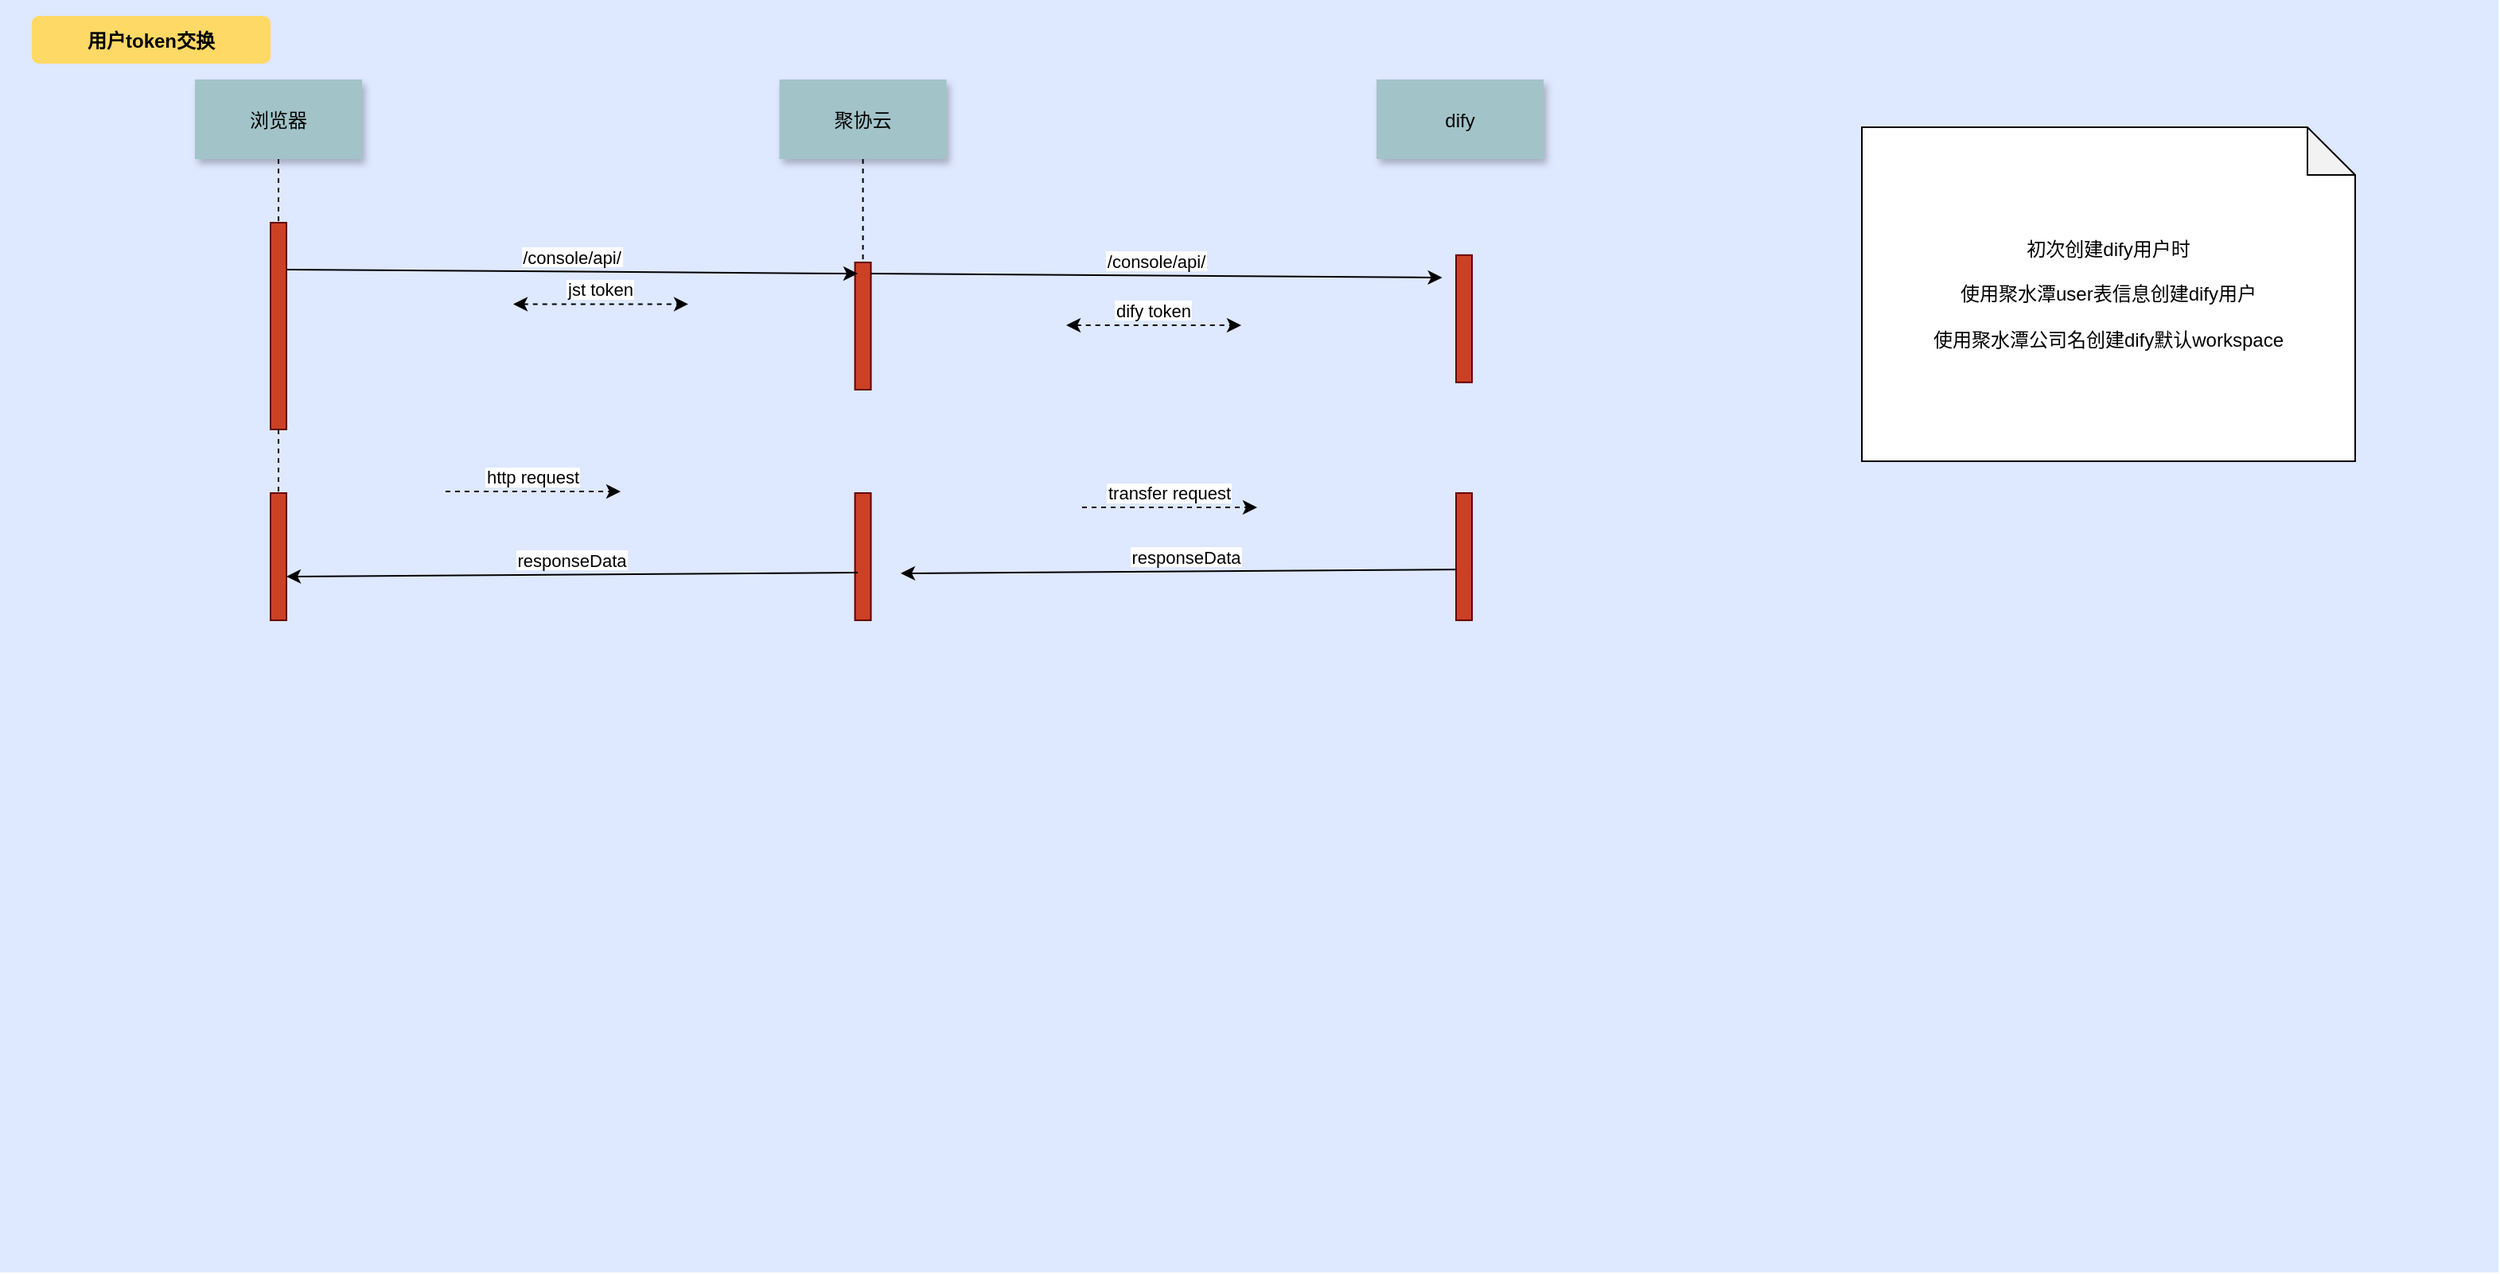 <mxfile version="24.9.1">
  <diagram name="Page-1" id="9361dd3d-8414-5efd-6122-117bd74ce7a7">
    <mxGraphModel dx="2074" dy="1090" grid="1" gridSize="10" guides="1" tooltips="1" connect="1" arrows="1" fold="1" page="0" pageScale="1.5" pageWidth="826" pageHeight="1169" background="none" math="0" shadow="0">
      <root>
        <mxCell id="0" />
        <mxCell id="1" parent="0" />
        <mxCell id="69" value="" style="fillColor=#DEE8FF;strokeColor=none;flipH=0;" parent="1" vertex="1">
          <mxGeometry x="30" y="10" width="1570" height="800" as="geometry" />
        </mxCell>
        <mxCell id="2" value="" style="fillColor=#CC4125;strokeColor=#660000" parent="1" vertex="1">
          <mxGeometry x="200" y="150" width="10" height="130" as="geometry" />
        </mxCell>
        <mxCell id="4" value="浏览器" style="shadow=1;fillColor=#A2C4C9;strokeColor=none" parent="1" vertex="1">
          <mxGeometry x="152.5" y="60" width="105" height="50" as="geometry" />
        </mxCell>
        <mxCell id="6" value="" style="fillColor=#CC4125;strokeColor=#660000" parent="1" vertex="1">
          <mxGeometry x="567.28" y="175" width="10" height="80" as="geometry" />
        </mxCell>
        <mxCell id="7" value="聚协云" style="shadow=1;fillColor=#A2C4C9;strokeColor=none" parent="1" vertex="1">
          <mxGeometry x="519.78" y="60" width="105" height="50" as="geometry" />
        </mxCell>
        <mxCell id="8" value="" style="edgeStyle=none;endArrow=none;dashed=1" parent="1" source="7" target="6" edge="1">
          <mxGeometry x="272.335" y="165" width="100" height="100" as="geometry">
            <mxPoint x="347.259" y="110" as="sourcePoint" />
            <mxPoint x="347.576" y="165" as="targetPoint" />
          </mxGeometry>
        </mxCell>
        <mxCell id="9" value="/console/api/" style="edgeStyle=none;verticalLabelPosition=top;verticalAlign=bottom;entryX=0.172;entryY=0.088;entryDx=0;entryDy=0;entryPerimeter=0;" parent="1" edge="1" target="6">
          <mxGeometry x="220" y="92" width="100" height="100" as="geometry">
            <mxPoint x="210" y="179.5" as="sourcePoint" />
            <mxPoint x="340" y="179.5" as="targetPoint" />
          </mxGeometry>
        </mxCell>
        <mxCell id="13" value="jst token" style="edgeStyle=none;verticalLabelPosition=top;verticalAlign=bottom;dashed=1;startArrow=classic;startFill=1;" parent="1" edge="1">
          <mxGeometry x="385.455" y="113.916" width="100" height="100" as="geometry">
            <mxPoint x="352.5" y="201.206" as="sourcePoint" />
            <mxPoint x="462.5" y="201.206" as="targetPoint" />
          </mxGeometry>
        </mxCell>
        <mxCell id="22" value="dify" style="shadow=1;fillColor=#A2C4C9;strokeColor=none" parent="1" vertex="1">
          <mxGeometry x="895" y="60" width="105" height="50" as="geometry" />
        </mxCell>
        <mxCell id="33" value="" style="edgeStyle=elbowEdgeStyle;elbow=horizontal;endArrow=none;dashed=1" parent="1" source="4" target="2" edge="1">
          <mxGeometry x="230.0" y="310" width="100" height="100" as="geometry">
            <mxPoint x="230.0" y="410" as="sourcePoint" />
            <mxPoint x="330" y="310" as="targetPoint" />
          </mxGeometry>
        </mxCell>
        <mxCell id="44" value="" style="edgeStyle=none;dashed=1;endArrow=none" parent="1" source="2" edge="1">
          <mxGeometry x="50" y="300" width="100" height="100" as="geometry">
            <mxPoint x="50" y="400" as="sourcePoint" />
            <mxPoint x="205" y="360" as="targetPoint" />
          </mxGeometry>
        </mxCell>
        <mxCell id="71" value="用户token交换" style="rounded=1;fontStyle=1;fillColor=#FFD966;strokeColor=none" parent="1" vertex="1">
          <mxGeometry x="50" y="20" width="150" height="30" as="geometry" />
        </mxCell>
        <mxCell id="piFBQGrTHLJiZOmbsbd1-90" value="" style="fillColor=#CC4125;strokeColor=#660000" vertex="1" parent="1">
          <mxGeometry x="945" y="170.394" width="10" height="80" as="geometry" />
        </mxCell>
        <mxCell id="piFBQGrTHLJiZOmbsbd1-100" value="/console/api/" style="edgeStyle=none;verticalLabelPosition=top;verticalAlign=bottom;entryX=0.172;entryY=0.088;entryDx=0;entryDy=0;entryPerimeter=0;" edge="1" parent="1">
          <mxGeometry x="220" y="92" width="100" height="100" as="geometry">
            <mxPoint x="577.28" y="182" as="sourcePoint" />
            <mxPoint x="936.28" y="184.5" as="targetPoint" />
          </mxGeometry>
        </mxCell>
        <mxCell id="piFBQGrTHLJiZOmbsbd1-109" value="dify token" style="edgeStyle=none;verticalLabelPosition=top;verticalAlign=bottom;dashed=1;startArrow=classic;startFill=1;" edge="1" parent="1">
          <mxGeometry x="385.455" y="113.916" width="100" height="100" as="geometry">
            <mxPoint x="700" y="214.496" as="sourcePoint" />
            <mxPoint x="810" y="214.496" as="targetPoint" />
          </mxGeometry>
        </mxCell>
        <mxCell id="piFBQGrTHLJiZOmbsbd1-110" value="&lt;div&gt;初次创建dify用户时&lt;/div&gt;&lt;div&gt;&lt;br&gt;&lt;/div&gt;使用聚水潭user表信息创建dify用户&lt;div&gt;&lt;br&gt;&lt;div&gt;使用聚水潭公司名创建dify默认workspace&lt;/div&gt;&lt;/div&gt;" style="shape=note;whiteSpace=wrap;html=1;backgroundOutline=1;darkOpacity=0.05;" vertex="1" parent="1">
          <mxGeometry x="1200" y="90" width="310" height="210" as="geometry" />
        </mxCell>
        <mxCell id="piFBQGrTHLJiZOmbsbd1-111" value="responseData" style="edgeStyle=none;verticalLabelPosition=top;verticalAlign=bottom;entryX=0.172;entryY=0.088;entryDx=0;entryDy=0;entryPerimeter=0;" edge="1" parent="1">
          <mxGeometry x="220" y="92" width="100" height="100" as="geometry">
            <mxPoint x="955" y="368" as="sourcePoint" />
            <mxPoint x="596" y="370.5" as="targetPoint" />
          </mxGeometry>
        </mxCell>
        <mxCell id="piFBQGrTHLJiZOmbsbd1-112" value="" style="fillColor=#CC4125;strokeColor=#660000" vertex="1" parent="1">
          <mxGeometry x="945" y="320.004" width="10" height="80" as="geometry" />
        </mxCell>
        <mxCell id="piFBQGrTHLJiZOmbsbd1-113" value="" style="fillColor=#CC4125;strokeColor=#660000" vertex="1" parent="1">
          <mxGeometry x="567.28" y="320.004" width="10" height="80" as="geometry" />
        </mxCell>
        <mxCell id="piFBQGrTHLJiZOmbsbd1-114" value="responseData" style="edgeStyle=none;verticalLabelPosition=top;verticalAlign=bottom;entryX=0.172;entryY=0.088;entryDx=0;entryDy=0;entryPerimeter=0;" edge="1" parent="1">
          <mxGeometry x="220" y="92" width="100" height="100" as="geometry">
            <mxPoint x="569" y="370" as="sourcePoint" />
            <mxPoint x="210" y="372.5" as="targetPoint" />
          </mxGeometry>
        </mxCell>
        <mxCell id="piFBQGrTHLJiZOmbsbd1-115" value="" style="fillColor=#CC4125;strokeColor=#660000" vertex="1" parent="1">
          <mxGeometry x="200" y="320.004" width="10" height="80" as="geometry" />
        </mxCell>
        <mxCell id="piFBQGrTHLJiZOmbsbd1-116" value="http request" style="edgeStyle=none;verticalLabelPosition=top;verticalAlign=bottom;dashed=1;startArrow=none;startFill=0;" edge="1" parent="1">
          <mxGeometry x="385.455" y="113.916" width="100" height="100" as="geometry">
            <mxPoint x="310" y="319.006" as="sourcePoint" />
            <mxPoint x="420" y="319.006" as="targetPoint" />
          </mxGeometry>
        </mxCell>
        <mxCell id="piFBQGrTHLJiZOmbsbd1-117" value="transfer request" style="edgeStyle=none;verticalLabelPosition=top;verticalAlign=bottom;dashed=1;startArrow=none;startFill=0;" edge="1" parent="1">
          <mxGeometry x="385.455" y="113.916" width="100" height="100" as="geometry">
            <mxPoint x="710" y="329.006" as="sourcePoint" />
            <mxPoint x="820" y="329.006" as="targetPoint" />
          </mxGeometry>
        </mxCell>
      </root>
    </mxGraphModel>
  </diagram>
</mxfile>
